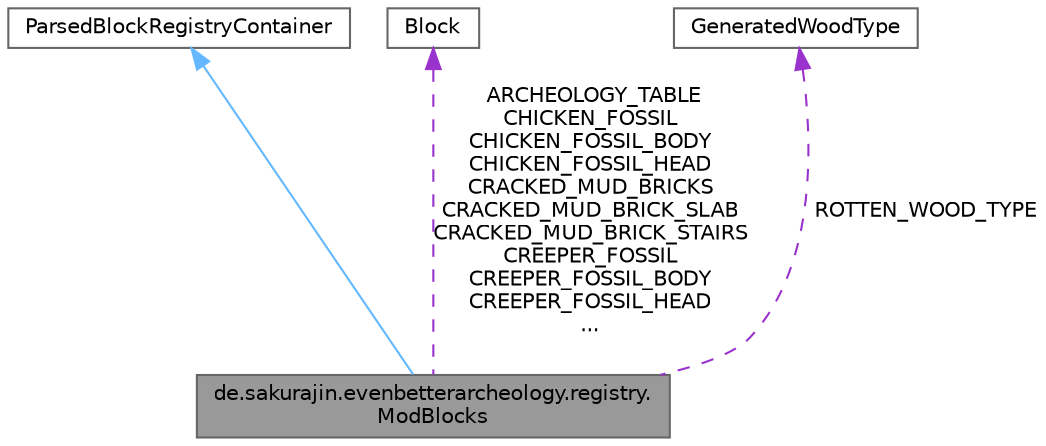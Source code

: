 digraph "de.sakurajin.evenbetterarcheology.registry.ModBlocks"
{
 // LATEX_PDF_SIZE
  bgcolor="transparent";
  edge [fontname=Helvetica,fontsize=10,labelfontname=Helvetica,labelfontsize=10];
  node [fontname=Helvetica,fontsize=10,shape=box,height=0.2,width=0.4];
  Node1 [label="de.sakurajin.evenbetterarcheology.registry.\lModBlocks",height=0.2,width=0.4,color="gray40", fillcolor="grey60", style="filled", fontcolor="black",tooltip=" "];
  Node2 -> Node1 [dir="back",color="steelblue1",style="solid"];
  Node2 [label="ParsedBlockRegistryContainer",height=0.2,width=0.4,color="gray40", fillcolor="white", style="filled",tooltip=" "];
  Node3 -> Node1 [dir="back",color="darkorchid3",style="dashed",label=" ARCHEOLOGY_TABLE\nCHICKEN_FOSSIL\nCHICKEN_FOSSIL_BODY\nCHICKEN_FOSSIL_HEAD\nCRACKED_MUD_BRICKS\nCRACKED_MUD_BRICK_SLAB\nCRACKED_MUD_BRICK_STAIRS\nCREEPER_FOSSIL\nCREEPER_FOSSIL_BODY\nCREEPER_FOSSIL_HEAD\n..." ];
  Node3 [label="Block",height=0.2,width=0.4,color="gray40", fillcolor="white", style="filled",tooltip=" "];
  Node4 -> Node1 [dir="back",color="darkorchid3",style="dashed",label=" ROTTEN_WOOD_TYPE" ];
  Node4 [label="GeneratedWoodType",height=0.2,width=0.4,color="gray40", fillcolor="white", style="filled",tooltip=" "];
}
